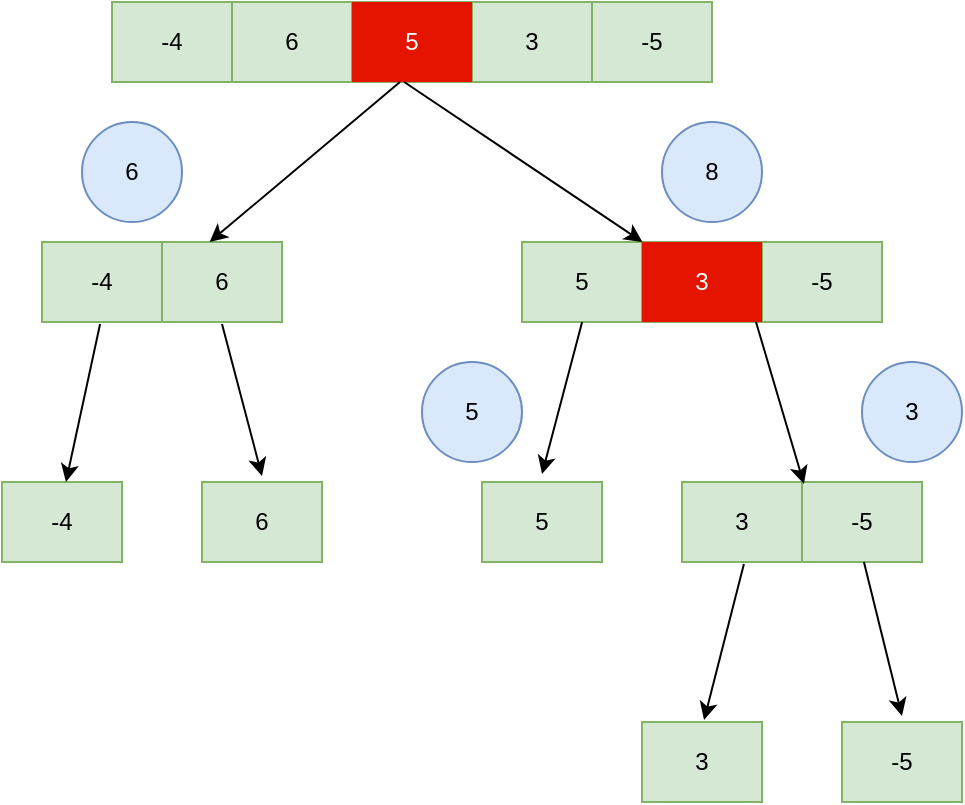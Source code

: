 <mxfile version="14.5.6" type="device"><diagram id="HMGrXbycGD4iB_WzD2q-" name="Page-1"><mxGraphModel dx="946" dy="547" grid="1" gridSize="10" guides="1" tooltips="1" connect="1" arrows="1" fold="1" page="1" pageScale="1" pageWidth="850" pageHeight="1100" math="0" shadow="0"><root><mxCell id="0"/><mxCell id="1" parent="0"/><mxCell id="L54fZbaqPg9Q-IFzQWe7-19" value="" style="shape=table;html=1;whiteSpace=wrap;startSize=0;container=1;collapsible=0;childLayout=tableLayout;swimlaneFillColor=none;fillColor=#d5e8d4;strokeColor=#82b366;" vertex="1" parent="1"><mxGeometry x="275" y="80" width="300" height="40" as="geometry"/></mxCell><mxCell id="L54fZbaqPg9Q-IFzQWe7-20" value="" style="shape=partialRectangle;html=1;whiteSpace=wrap;collapsible=0;dropTarget=0;pointerEvents=0;fillColor=none;top=0;left=0;bottom=0;right=0;points=[[0,0.5],[1,0.5]];portConstraint=eastwest;" vertex="1" parent="L54fZbaqPg9Q-IFzQWe7-19"><mxGeometry width="300" height="40" as="geometry"/></mxCell><mxCell id="L54fZbaqPg9Q-IFzQWe7-21" value="-4" style="shape=partialRectangle;html=1;whiteSpace=wrap;connectable=0;fillColor=none;top=0;left=0;bottom=0;right=0;overflow=hidden;" vertex="1" parent="L54fZbaqPg9Q-IFzQWe7-20"><mxGeometry width="60" height="40" as="geometry"/></mxCell><mxCell id="L54fZbaqPg9Q-IFzQWe7-22" value="6" style="shape=partialRectangle;html=1;whiteSpace=wrap;connectable=0;fillColor=none;top=0;left=0;bottom=0;right=0;overflow=hidden;" vertex="1" parent="L54fZbaqPg9Q-IFzQWe7-20"><mxGeometry x="60" width="60" height="40" as="geometry"/></mxCell><mxCell id="L54fZbaqPg9Q-IFzQWe7-32" value="5" style="shape=partialRectangle;html=1;whiteSpace=wrap;connectable=0;fillColor=#e51400;top=0;left=0;bottom=0;right=0;overflow=hidden;strokeColor=#B20000;fontColor=#ffffff;" vertex="1" parent="L54fZbaqPg9Q-IFzQWe7-20"><mxGeometry x="120" width="60" height="40" as="geometry"/></mxCell><mxCell id="L54fZbaqPg9Q-IFzQWe7-36" value="3" style="shape=partialRectangle;html=1;whiteSpace=wrap;connectable=0;fillColor=none;top=0;left=0;bottom=0;right=0;overflow=hidden;" vertex="1" parent="L54fZbaqPg9Q-IFzQWe7-20"><mxGeometry x="180" width="60" height="40" as="geometry"/></mxCell><mxCell id="L54fZbaqPg9Q-IFzQWe7-35" value="-5" style="shape=partialRectangle;html=1;whiteSpace=wrap;connectable=0;fillColor=none;top=0;left=0;bottom=0;right=0;overflow=hidden;" vertex="1" parent="L54fZbaqPg9Q-IFzQWe7-20"><mxGeometry x="240" width="60" height="40" as="geometry"/></mxCell><mxCell id="L54fZbaqPg9Q-IFzQWe7-62" value="" style="shape=table;html=1;whiteSpace=wrap;startSize=0;container=1;collapsible=0;childLayout=tableLayout;swimlaneFillColor=none;fillColor=#d5e8d4;strokeColor=#82b366;" vertex="1" parent="1"><mxGeometry x="240" y="200" width="120" height="40" as="geometry"/></mxCell><mxCell id="L54fZbaqPg9Q-IFzQWe7-63" value="" style="shape=partialRectangle;html=1;whiteSpace=wrap;collapsible=0;dropTarget=0;pointerEvents=0;fillColor=none;top=0;left=0;bottom=0;right=0;points=[[0,0.5],[1,0.5]];portConstraint=eastwest;" vertex="1" parent="L54fZbaqPg9Q-IFzQWe7-62"><mxGeometry width="120" height="40" as="geometry"/></mxCell><mxCell id="L54fZbaqPg9Q-IFzQWe7-64" value="-4" style="shape=partialRectangle;html=1;whiteSpace=wrap;connectable=0;fillColor=none;top=0;left=0;bottom=0;right=0;overflow=hidden;" vertex="1" parent="L54fZbaqPg9Q-IFzQWe7-63"><mxGeometry width="60" height="40" as="geometry"/></mxCell><mxCell id="L54fZbaqPg9Q-IFzQWe7-65" value="6" style="shape=partialRectangle;html=1;whiteSpace=wrap;connectable=0;fillColor=none;top=0;left=0;bottom=0;right=0;overflow=hidden;" vertex="1" parent="L54fZbaqPg9Q-IFzQWe7-63"><mxGeometry x="60" width="60" height="40" as="geometry"/></mxCell><mxCell id="L54fZbaqPg9Q-IFzQWe7-67" value="" style="shape=table;html=1;whiteSpace=wrap;startSize=0;container=1;collapsible=0;childLayout=tableLayout;swimlaneFillColor=none;fillColor=#d5e8d4;strokeColor=#82b366;" vertex="1" parent="1"><mxGeometry x="480" y="200" width="180" height="40" as="geometry"/></mxCell><mxCell id="L54fZbaqPg9Q-IFzQWe7-68" value="" style="shape=partialRectangle;html=1;whiteSpace=wrap;collapsible=0;dropTarget=0;pointerEvents=0;fillColor=none;top=0;left=0;bottom=0;right=0;points=[[0,0.5],[1,0.5]];portConstraint=eastwest;" vertex="1" parent="L54fZbaqPg9Q-IFzQWe7-67"><mxGeometry width="180" height="40" as="geometry"/></mxCell><mxCell id="L54fZbaqPg9Q-IFzQWe7-82" value="5" style="shape=partialRectangle;html=1;whiteSpace=wrap;connectable=0;fillColor=none;top=0;left=0;bottom=0;right=0;overflow=hidden;" vertex="1" parent="L54fZbaqPg9Q-IFzQWe7-68"><mxGeometry width="60" height="40" as="geometry"/></mxCell><mxCell id="L54fZbaqPg9Q-IFzQWe7-69" value="3" style="shape=partialRectangle;html=1;whiteSpace=wrap;connectable=0;fillColor=#e51400;top=0;left=0;bottom=0;right=0;overflow=hidden;strokeColor=#B20000;fontColor=#ffffff;" vertex="1" parent="L54fZbaqPg9Q-IFzQWe7-68"><mxGeometry x="60" width="60" height="40" as="geometry"/></mxCell><mxCell id="L54fZbaqPg9Q-IFzQWe7-70" value="-5" style="shape=partialRectangle;html=1;whiteSpace=wrap;connectable=0;fillColor=none;top=0;left=0;bottom=0;right=0;overflow=hidden;" vertex="1" parent="L54fZbaqPg9Q-IFzQWe7-68"><mxGeometry x="120" width="60" height="40" as="geometry"/></mxCell><mxCell id="L54fZbaqPg9Q-IFzQWe7-80" value="" style="endArrow=classic;html=1;exitX=0.48;exitY=1;exitDx=0;exitDy=0;exitPerimeter=0;" edge="1" parent="1" source="L54fZbaqPg9Q-IFzQWe7-20" target="L54fZbaqPg9Q-IFzQWe7-63"><mxGeometry width="50" height="50" relative="1" as="geometry"><mxPoint x="430" y="280" as="sourcePoint"/><mxPoint x="480" y="230" as="targetPoint"/></mxGeometry></mxCell><mxCell id="L54fZbaqPg9Q-IFzQWe7-81" value="" style="endArrow=classic;html=1;exitX=0.487;exitY=1;exitDx=0;exitDy=0;exitPerimeter=0;" edge="1" parent="1" source="L54fZbaqPg9Q-IFzQWe7-20" target="L54fZbaqPg9Q-IFzQWe7-68"><mxGeometry width="50" height="50" relative="1" as="geometry"><mxPoint x="430" y="280" as="sourcePoint"/><mxPoint x="480" y="230" as="targetPoint"/></mxGeometry></mxCell><mxCell id="L54fZbaqPg9Q-IFzQWe7-83" value="" style="shape=table;html=1;whiteSpace=wrap;startSize=0;container=1;collapsible=0;childLayout=tableLayout;swimlaneFillColor=none;fillColor=#d5e8d4;strokeColor=#82b366;" vertex="1" parent="1"><mxGeometry x="220" y="320" width="60" height="40" as="geometry"/></mxCell><mxCell id="L54fZbaqPg9Q-IFzQWe7-84" value="" style="shape=partialRectangle;html=1;whiteSpace=wrap;collapsible=0;dropTarget=0;pointerEvents=0;fillColor=none;top=0;left=0;bottom=0;right=0;points=[[0,0.5],[1,0.5]];portConstraint=eastwest;" vertex="1" parent="L54fZbaqPg9Q-IFzQWe7-83"><mxGeometry width="60" height="40" as="geometry"/></mxCell><mxCell id="L54fZbaqPg9Q-IFzQWe7-85" value="-4" style="shape=partialRectangle;html=1;whiteSpace=wrap;connectable=0;fillColor=none;top=0;left=0;bottom=0;right=0;overflow=hidden;" vertex="1" parent="L54fZbaqPg9Q-IFzQWe7-84"><mxGeometry width="60" height="40" as="geometry"/></mxCell><mxCell id="L54fZbaqPg9Q-IFzQWe7-87" value="" style="shape=table;html=1;whiteSpace=wrap;startSize=0;container=1;collapsible=0;childLayout=tableLayout;swimlaneFillColor=none;fillColor=#d5e8d4;strokeColor=#82b366;" vertex="1" parent="1"><mxGeometry x="320" y="320" width="60" height="40" as="geometry"/></mxCell><mxCell id="L54fZbaqPg9Q-IFzQWe7-88" value="" style="shape=partialRectangle;html=1;whiteSpace=wrap;collapsible=0;dropTarget=0;pointerEvents=0;fillColor=none;top=0;left=0;bottom=0;right=0;points=[[0,0.5],[1,0.5]];portConstraint=eastwest;" vertex="1" parent="L54fZbaqPg9Q-IFzQWe7-87"><mxGeometry width="60" height="40" as="geometry"/></mxCell><mxCell id="L54fZbaqPg9Q-IFzQWe7-89" value="6" style="shape=partialRectangle;html=1;whiteSpace=wrap;connectable=0;fillColor=none;top=0;left=0;bottom=0;right=0;overflow=hidden;" vertex="1" parent="L54fZbaqPg9Q-IFzQWe7-88"><mxGeometry width="60" height="40" as="geometry"/></mxCell><mxCell id="L54fZbaqPg9Q-IFzQWe7-91" value="" style="endArrow=classic;html=1;exitX=0.242;exitY=1.025;exitDx=0;exitDy=0;exitPerimeter=0;entryX=0.533;entryY=0;entryDx=0;entryDy=0;entryPerimeter=0;" edge="1" parent="1" source="L54fZbaqPg9Q-IFzQWe7-63" target="L54fZbaqPg9Q-IFzQWe7-84"><mxGeometry width="50" height="50" relative="1" as="geometry"><mxPoint x="430" y="280" as="sourcePoint"/><mxPoint x="480" y="230" as="targetPoint"/></mxGeometry></mxCell><mxCell id="L54fZbaqPg9Q-IFzQWe7-92" value="" style="endArrow=classic;html=1;exitX=0.75;exitY=1.025;exitDx=0;exitDy=0;exitPerimeter=0;entryX=0.5;entryY=-0.075;entryDx=0;entryDy=0;entryPerimeter=0;" edge="1" parent="1" source="L54fZbaqPg9Q-IFzQWe7-63" target="L54fZbaqPg9Q-IFzQWe7-88"><mxGeometry width="50" height="50" relative="1" as="geometry"><mxPoint x="430" y="280" as="sourcePoint"/><mxPoint x="480" y="230" as="targetPoint"/></mxGeometry></mxCell><mxCell id="L54fZbaqPg9Q-IFzQWe7-93" value="" style="shape=table;html=1;whiteSpace=wrap;startSize=0;container=1;collapsible=0;childLayout=tableLayout;swimlaneFillColor=none;fillColor=#d5e8d4;strokeColor=#82b366;" vertex="1" parent="1"><mxGeometry x="460" y="320" width="60" height="40" as="geometry"/></mxCell><mxCell id="L54fZbaqPg9Q-IFzQWe7-94" value="" style="shape=partialRectangle;html=1;whiteSpace=wrap;collapsible=0;dropTarget=0;pointerEvents=0;fillColor=none;top=0;left=0;bottom=0;right=0;points=[[0,0.5],[1,0.5]];portConstraint=eastwest;" vertex="1" parent="L54fZbaqPg9Q-IFzQWe7-93"><mxGeometry width="60" height="40" as="geometry"/></mxCell><mxCell id="L54fZbaqPg9Q-IFzQWe7-95" value="5" style="shape=partialRectangle;html=1;whiteSpace=wrap;connectable=0;fillColor=none;top=0;left=0;bottom=0;right=0;overflow=hidden;" vertex="1" parent="L54fZbaqPg9Q-IFzQWe7-94"><mxGeometry width="60" height="40" as="geometry"/></mxCell><mxCell id="L54fZbaqPg9Q-IFzQWe7-98" value="" style="endArrow=classic;html=1;exitX=0.167;exitY=1;exitDx=0;exitDy=0;exitPerimeter=0;entryX=0.5;entryY=-0.1;entryDx=0;entryDy=0;entryPerimeter=0;" edge="1" parent="1" source="L54fZbaqPg9Q-IFzQWe7-68" target="L54fZbaqPg9Q-IFzQWe7-94"><mxGeometry width="50" height="50" relative="1" as="geometry"><mxPoint x="430" y="280" as="sourcePoint"/><mxPoint x="480" y="230" as="targetPoint"/></mxGeometry></mxCell><mxCell id="L54fZbaqPg9Q-IFzQWe7-99" value="" style="shape=table;html=1;whiteSpace=wrap;startSize=0;container=1;collapsible=0;childLayout=tableLayout;swimlaneFillColor=none;fillColor=#d5e8d4;strokeColor=#82b366;" vertex="1" parent="1"><mxGeometry x="560" y="320" width="120" height="40" as="geometry"/></mxCell><mxCell id="L54fZbaqPg9Q-IFzQWe7-100" value="" style="shape=partialRectangle;html=1;whiteSpace=wrap;collapsible=0;dropTarget=0;pointerEvents=0;fillColor=none;top=0;left=0;bottom=0;right=0;points=[[0,0.5],[1,0.5]];portConstraint=eastwest;" vertex="1" parent="L54fZbaqPg9Q-IFzQWe7-99"><mxGeometry width="120" height="40" as="geometry"/></mxCell><mxCell id="L54fZbaqPg9Q-IFzQWe7-101" value="3" style="shape=partialRectangle;html=1;whiteSpace=wrap;connectable=0;fillColor=none;top=0;left=0;bottom=0;right=0;overflow=hidden;" vertex="1" parent="L54fZbaqPg9Q-IFzQWe7-100"><mxGeometry width="60" height="40" as="geometry"/></mxCell><mxCell id="L54fZbaqPg9Q-IFzQWe7-102" value="-5" style="shape=partialRectangle;html=1;whiteSpace=wrap;connectable=0;fillColor=none;top=0;left=0;bottom=0;right=0;overflow=hidden;" vertex="1" parent="L54fZbaqPg9Q-IFzQWe7-100"><mxGeometry x="60" width="60" height="40" as="geometry"/></mxCell><mxCell id="L54fZbaqPg9Q-IFzQWe7-104" value="" style="endArrow=classic;html=1;exitX=0.65;exitY=1;exitDx=0;exitDy=0;exitPerimeter=0;entryX=0.508;entryY=0.025;entryDx=0;entryDy=0;entryPerimeter=0;" edge="1" parent="1" source="L54fZbaqPg9Q-IFzQWe7-68" target="L54fZbaqPg9Q-IFzQWe7-100"><mxGeometry width="50" height="50" relative="1" as="geometry"><mxPoint x="430" y="280" as="sourcePoint"/><mxPoint x="480" y="230" as="targetPoint"/></mxGeometry></mxCell><mxCell id="L54fZbaqPg9Q-IFzQWe7-105" value="" style="shape=table;html=1;whiteSpace=wrap;startSize=0;container=1;collapsible=0;childLayout=tableLayout;swimlaneFillColor=none;fillColor=#d5e8d4;strokeColor=#82b366;" vertex="1" parent="1"><mxGeometry x="540" y="440" width="60" height="40" as="geometry"/></mxCell><mxCell id="L54fZbaqPg9Q-IFzQWe7-106" value="" style="shape=partialRectangle;html=1;whiteSpace=wrap;collapsible=0;dropTarget=0;pointerEvents=0;fillColor=none;top=0;left=0;bottom=0;right=0;points=[[0,0.5],[1,0.5]];portConstraint=eastwest;" vertex="1" parent="L54fZbaqPg9Q-IFzQWe7-105"><mxGeometry width="60" height="40" as="geometry"/></mxCell><mxCell id="L54fZbaqPg9Q-IFzQWe7-107" value="3" style="shape=partialRectangle;html=1;whiteSpace=wrap;connectable=0;fillColor=none;top=0;left=0;bottom=0;right=0;overflow=hidden;" vertex="1" parent="L54fZbaqPg9Q-IFzQWe7-106"><mxGeometry width="60" height="40" as="geometry"/></mxCell><mxCell id="L54fZbaqPg9Q-IFzQWe7-109" value="" style="shape=table;html=1;whiteSpace=wrap;startSize=0;container=1;collapsible=0;childLayout=tableLayout;swimlaneFillColor=none;fillColor=#d5e8d4;strokeColor=#82b366;" vertex="1" parent="1"><mxGeometry x="640" y="440" width="60" height="40" as="geometry"/></mxCell><mxCell id="L54fZbaqPg9Q-IFzQWe7-110" value="" style="shape=partialRectangle;html=1;whiteSpace=wrap;collapsible=0;dropTarget=0;pointerEvents=0;fillColor=none;top=0;left=0;bottom=0;right=0;points=[[0,0.5],[1,0.5]];portConstraint=eastwest;" vertex="1" parent="L54fZbaqPg9Q-IFzQWe7-109"><mxGeometry width="60" height="40" as="geometry"/></mxCell><mxCell id="L54fZbaqPg9Q-IFzQWe7-111" value="-5" style="shape=partialRectangle;html=1;whiteSpace=wrap;connectable=0;fillColor=none;top=0;left=0;bottom=0;right=0;overflow=hidden;" vertex="1" parent="L54fZbaqPg9Q-IFzQWe7-110"><mxGeometry width="60" height="40" as="geometry"/></mxCell><mxCell id="L54fZbaqPg9Q-IFzQWe7-113" value="" style="endArrow=classic;html=1;exitX=0.258;exitY=1.025;exitDx=0;exitDy=0;exitPerimeter=0;entryX=0.517;entryY=-0.025;entryDx=0;entryDy=0;entryPerimeter=0;" edge="1" parent="1" source="L54fZbaqPg9Q-IFzQWe7-100" target="L54fZbaqPg9Q-IFzQWe7-106"><mxGeometry width="50" height="50" relative="1" as="geometry"><mxPoint x="430" y="300" as="sourcePoint"/><mxPoint x="480" y="250" as="targetPoint"/></mxGeometry></mxCell><mxCell id="L54fZbaqPg9Q-IFzQWe7-114" value="" style="endArrow=classic;html=1;exitX=0.758;exitY=1;exitDx=0;exitDy=0;exitPerimeter=0;entryX=0.5;entryY=-0.075;entryDx=0;entryDy=0;entryPerimeter=0;" edge="1" parent="1" source="L54fZbaqPg9Q-IFzQWe7-100" target="L54fZbaqPg9Q-IFzQWe7-110"><mxGeometry width="50" height="50" relative="1" as="geometry"><mxPoint x="430" y="300" as="sourcePoint"/><mxPoint x="480" y="250" as="targetPoint"/></mxGeometry></mxCell><mxCell id="L54fZbaqPg9Q-IFzQWe7-115" value="6" style="ellipse;whiteSpace=wrap;html=1;aspect=fixed;fillColor=#dae8fc;strokeColor=#6c8ebf;" vertex="1" parent="1"><mxGeometry x="260" y="140" width="50" height="50" as="geometry"/></mxCell><mxCell id="L54fZbaqPg9Q-IFzQWe7-116" value="5" style="ellipse;whiteSpace=wrap;html=1;aspect=fixed;fillColor=#dae8fc;strokeColor=#6c8ebf;" vertex="1" parent="1"><mxGeometry x="430" y="260" width="50" height="50" as="geometry"/></mxCell><mxCell id="L54fZbaqPg9Q-IFzQWe7-117" value="3" style="ellipse;whiteSpace=wrap;html=1;aspect=fixed;fillColor=#dae8fc;strokeColor=#6c8ebf;" vertex="1" parent="1"><mxGeometry x="650" y="260" width="50" height="50" as="geometry"/></mxCell><mxCell id="L54fZbaqPg9Q-IFzQWe7-118" value="8" style="ellipse;whiteSpace=wrap;html=1;aspect=fixed;fillColor=#dae8fc;strokeColor=#6c8ebf;" vertex="1" parent="1"><mxGeometry x="550" y="140" width="50" height="50" as="geometry"/></mxCell></root></mxGraphModel></diagram></mxfile>